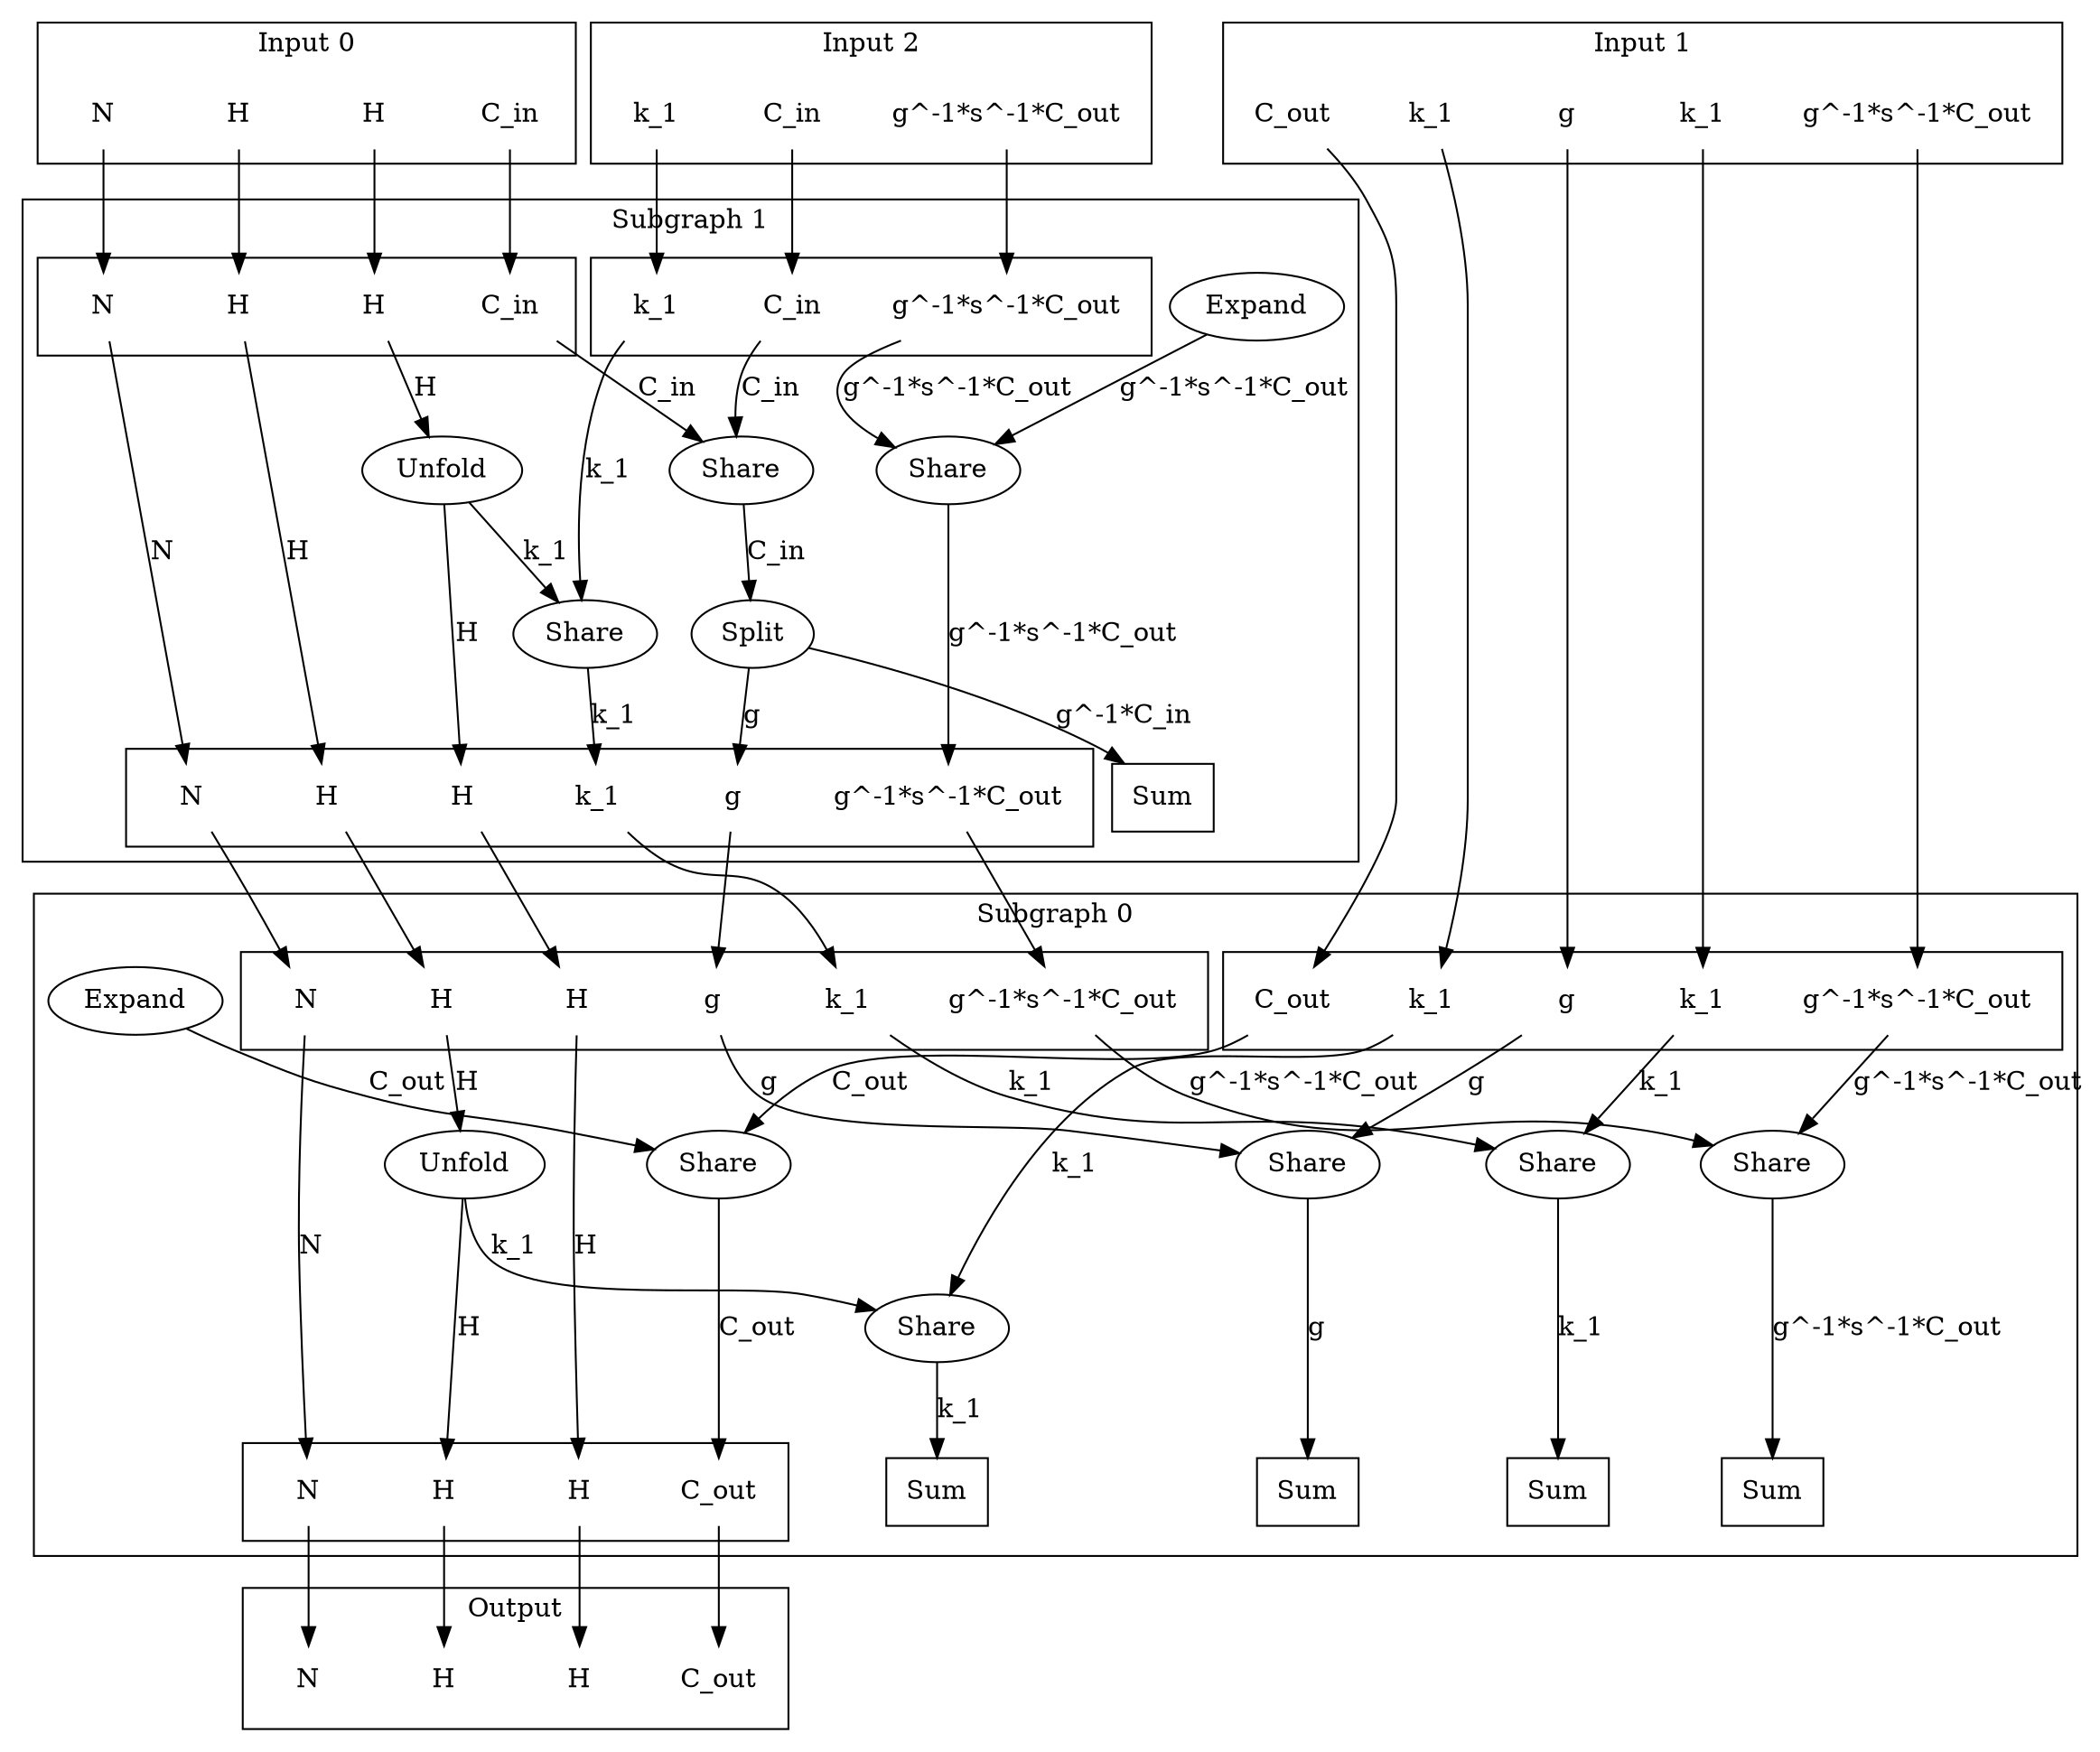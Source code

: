 digraph kernel_generated {
newrank = true;

// Stage tensor.
subgraph cluster_subgraph_0 {
    label = "Subgraph 0";
    // Reductions.
    reduce_0x7f44f8003928 [label="Sum", shape=box];
    reduce_0x7f44f8003a98 [label="Sum", shape=box];
    reduce_0x7f44f8003ab0 [label="Sum", shape=box];
    reduce_0x7f44f800ae88 [label="Sum", shape=box];
    // Output.
    subgraph cluster_subgraph_0_out {
        label = "";
        interface_0_out_0x5572df8cce60 [label="N", shape=none];
        interface_0_out_0x5572df8cce88 [label="C_out", shape=none];
        interface_0_out_0x5572df8cceb0 [label="H", shape=none];
        interface_0_out_0x5572df8cced8 [label="H", shape=none];
    }
    {
        rank = same;
        reduce_0x7f44f8003928;
        reduce_0x7f44f8003a98;
        reduce_0x7f44f8003ab0;
        reduce_0x7f44f800ae88;
        interface_0_out_0x5572df8cce60;
        interface_0_out_0x5572df8cce88;
        interface_0_out_0x5572df8cceb0;
        interface_0_out_0x5572df8cced8;
    }
    // Input 0.
    subgraph cluster_subgraph_0_in_0 {
        label = "";
        interface_0_in_0x5572df8cce60 [label="N", shape=none];
        interface_0_in_0x5572e409cd50 [label="g", shape=none];
        interface_0_in_0x5572e40b1ee8 [label="H", shape=none];
        interface_0_in_0x5572df8cced8 [label="H", shape=none];
        interface_0_in_0x5572e409cc60 [label="k_1", shape=none];
        interface_0_in_0x5572e409cda0 [label="g^-1*s^-1*C_out", shape=none];
    }
    // Input 1.
    subgraph cluster_subgraph_0_in_1 {
        label = "";
        interface_0_in_0x5572e409cb38 [label="C_out", shape=none];
        interface_0_in_0x5572e409cd68 [label="g", shape=none];
        interface_0_in_0x5572e409cc28 [label="k_1", shape=none];
        interface_0_in_0x5572e409cc78 [label="k_1", shape=none];
        interface_0_in_0x5572e409cdb8 [label="g^-1*s^-1*C_out", shape=none];
    }
    {
        rank = same;
        interface_0_in_0x5572df8cce60;
        interface_0_in_0x5572e409cd50;
        interface_0_in_0x5572e40b1ee8;
        interface_0_in_0x5572df8cced8;
        interface_0_in_0x5572e409cc60;
        interface_0_in_0x5572e409cda0;
        interface_0_in_0x5572e409cb38;
        interface_0_in_0x5572e409cd68;
        interface_0_in_0x5572e409cc28;
        interface_0_in_0x5572e409cc78;
        interface_0_in_0x5572e409cdb8;
    }
    // Op's.
    op_0x5572e409cb00 [label="Share"];
    op_0x5572e409cbf0 [label="Share"];
    op_0x5572e409cc40 [label="Share"];
    op_0x5572e409cd30 [label="Share"];
    op_0x5572e409cd80 [label="Share"];
    op_0x5572e409cfd8 [label="Expand"];
    op_0x5572e40b1ec0 [label="Unfold"];
    // Dimension's.
    interface_0_in_0x5572df8cce60 -> interface_0_out_0x5572df8cce60 [label="N"];
    op_0x5572e409cb00 -> interface_0_out_0x5572df8cce88 [label="C_out"];
    op_0x5572e40b1ec0 -> interface_0_out_0x5572df8cceb0 [label="H"];
    interface_0_in_0x5572df8cced8 -> interface_0_out_0x5572df8cced8 [label="H"];
    op_0x5572e409cfd8 -> op_0x5572e409cb00 [label="C_out"];
    interface_0_in_0x5572e409cb38 -> op_0x5572e409cb00 [label="C_out"];
    op_0x5572e40b1ec0 -> op_0x5572e409cbf0 [label="k_1"];
    interface_0_in_0x5572e409cc28 -> op_0x5572e409cbf0 [label="k_1"];
    interface_0_in_0x5572e409cc60 -> op_0x5572e409cc40 [label="k_1"];
    interface_0_in_0x5572e409cc78 -> op_0x5572e409cc40 [label="k_1"];
    interface_0_in_0x5572e409cd50 -> op_0x5572e409cd30 [label="g"];
    interface_0_in_0x5572e409cd68 -> op_0x5572e409cd30 [label="g"];
    interface_0_in_0x5572e409cda0 -> op_0x5572e409cd80 [label="g^-1*s^-1*C_out"];
    interface_0_in_0x5572e409cdb8 -> op_0x5572e409cd80 [label="g^-1*s^-1*C_out"];
    interface_0_in_0x5572e40b1ee8 -> op_0x5572e40b1ec0 [label="H"];
    op_0x5572e409cd30 -> reduce_0x7f44f8003928 [label="g"];
    op_0x5572e409cbf0 -> reduce_0x7f44f8003a98 [label="k_1"];
    op_0x5572e409cc40 -> reduce_0x7f44f8003ab0 [label="k_1"];
    op_0x5572e409cd80 -> reduce_0x7f44f800ae88 [label="g^-1*s^-1*C_out"];
}

// Stage tensor.
subgraph cluster_subgraph_1 {
    label = "Subgraph 1";
    // Reductions.
    reduce_0x7f44f8007890 [label="Sum", shape=box];
    // Output.
    subgraph cluster_subgraph_1_out {
        label = "";
        interface_1_out_0x5572df8cce60 [label="N", shape=none];
        interface_1_out_0x5572e409cd50 [label="g", shape=none];
        interface_1_out_0x5572e40b1ee8 [label="H", shape=none];
        interface_1_out_0x5572df8cced8 [label="H", shape=none];
        interface_1_out_0x5572e409cc60 [label="k_1", shape=none];
        interface_1_out_0x5572e409cda0 [label="g^-1*s^-1*C_out", shape=none];
    }
    {
        rank = same;
        reduce_0x7f44f8007890;
        interface_1_out_0x5572df8cce60;
        interface_1_out_0x5572e409cd50;
        interface_1_out_0x5572e40b1ee8;
        interface_1_out_0x5572df8cced8;
        interface_1_out_0x5572e409cc60;
        interface_1_out_0x5572e409cda0;
    }
    // Input 0.
    subgraph cluster_subgraph_1_in_0 {
        label = "";
        interface_1_in_0x5572df8cce60 [label="N", shape=none];
        interface_1_in_0x5572e409cf80 [label="C_in", shape=none];
        interface_1_in_0x5572e40b1ee8 [label="H", shape=none];
        interface_1_in_0x5572e4119368 [label="H", shape=none];
    }
    // Input 1.
    subgraph cluster_subgraph_1_in_1 {
        label = "";
        interface_1_in_0x5572e409cf98 [label="C_in", shape=none];
        interface_1_in_0x5572e40cbeb8 [label="k_1", shape=none];
        interface_1_in_0x5572e409ce08 [label="g^-1*s^-1*C_out", shape=none];
    }
    {
        rank = same;
        interface_1_in_0x5572df8cce60;
        interface_1_in_0x5572e409cf80;
        interface_1_in_0x5572e40b1ee8;
        interface_1_in_0x5572e4119368;
        interface_1_in_0x5572e409cf98;
        interface_1_in_0x5572e40cbeb8;
        interface_1_in_0x5572e409ce08;
    }
    // Op's.
    op_0x5572e409cdd0 [label="Share"];
    op_0x5572e409cf60 [label="Share"];
    op_0x5572e409d018 [label="Expand"];
    op_0x5572e40b62a0 [label="Split"];
    op_0x5572e40cbe80 [label="Share"];
    op_0x5572e4119340 [label="Unfold"];
    // Dimension's.
    interface_1_in_0x5572df8cce60 -> interface_1_out_0x5572df8cce60 [label="N"];
    op_0x5572e4119340 -> interface_1_out_0x5572df8cced8 [label="H"];
    op_0x5572e40cbe80 -> interface_1_out_0x5572e409cc60 [label="k_1"];
    op_0x5572e40b62a0 -> interface_1_out_0x5572e409cd50 [label="g"];
    op_0x5572e409cdd0 -> interface_1_out_0x5572e409cda0 [label="g^-1*s^-1*C_out"];
    op_0x5572e409d018 -> op_0x5572e409cdd0 [label="g^-1*s^-1*C_out"];
    interface_1_in_0x5572e409ce08 -> op_0x5572e409cdd0 [label="g^-1*s^-1*C_out"];
    interface_1_in_0x5572e409cf80 -> op_0x5572e409cf60 [label="C_in"];
    interface_1_in_0x5572e409cf98 -> op_0x5572e409cf60 [label="C_in"];
    interface_1_in_0x5572e40b1ee8 -> interface_1_out_0x5572e40b1ee8 [label="H"];
    op_0x5572e409cf60 -> op_0x5572e40b62a0 [label="C_in"];
    op_0x5572e4119340 -> op_0x5572e40cbe80 [label="k_1"];
    interface_1_in_0x5572e40cbeb8 -> op_0x5572e40cbe80 [label="k_1"];
    interface_1_in_0x5572e4119368 -> op_0x5572e4119340 [label="H"];
    op_0x5572e40b62a0 -> reduce_0x7f44f8007890 [label="g^-1*C_in"];
}

// Input tensor.
subgraph cluster_subgraph_2 {
    label = "Input 0";
    interface_2_out_0x5572df8cce60 [label="N", shape=none];
    interface_2_out_0x5572e409cf80 [label="C_in", shape=none];
    interface_2_out_0x5572e40b1ee8 [label="H", shape=none];
    interface_2_out_0x5572e4119368 [label="H", shape=none];
}

interface_2_out_0x5572df8cce60 -> interface_1_in_0x5572df8cce60;
interface_2_out_0x5572e409cf80 -> interface_1_in_0x5572e409cf80;
interface_2_out_0x5572e40b1ee8 -> interface_1_in_0x5572e40b1ee8;
interface_2_out_0x5572e4119368 -> interface_1_in_0x5572e4119368;

// Input tensor.
subgraph cluster_subgraph_3 {
    label = "Input 2";
    interface_3_out_0x5572e409cf98 [label="C_in", shape=none];
    interface_3_out_0x5572e40cbeb8 [label="k_1", shape=none];
    interface_3_out_0x5572e409ce08 [label="g^-1*s^-1*C_out", shape=none];
}

interface_3_out_0x5572e409cf98 -> interface_1_in_0x5572e409cf98;
interface_3_out_0x5572e40cbeb8 -> interface_1_in_0x5572e40cbeb8;
interface_3_out_0x5572e409ce08 -> interface_1_in_0x5572e409ce08;

interface_1_out_0x5572df8cce60 -> interface_0_in_0x5572df8cce60;
interface_1_out_0x5572e409cd50 -> interface_0_in_0x5572e409cd50;
interface_1_out_0x5572e40b1ee8 -> interface_0_in_0x5572e40b1ee8;
interface_1_out_0x5572df8cced8 -> interface_0_in_0x5572df8cced8;
interface_1_out_0x5572e409cc60 -> interface_0_in_0x5572e409cc60;
interface_1_out_0x5572e409cda0 -> interface_0_in_0x5572e409cda0;

// Input tensor.
subgraph cluster_subgraph_4 {
    label = "Input 1";
    interface_4_out_0x5572e409cb38 [label="C_out", shape=none];
    interface_4_out_0x5572e409cd68 [label="g", shape=none];
    interface_4_out_0x5572e409cc28 [label="k_1", shape=none];
    interface_4_out_0x5572e409cc78 [label="k_1", shape=none];
    interface_4_out_0x5572e409cdb8 [label="g^-1*s^-1*C_out", shape=none];
}

interface_4_out_0x5572e409cb38 -> interface_0_in_0x5572e409cb38;
interface_4_out_0x5572e409cd68 -> interface_0_in_0x5572e409cd68;
interface_4_out_0x5572e409cc28 -> interface_0_in_0x5572e409cc28;
interface_4_out_0x5572e409cc78 -> interface_0_in_0x5572e409cc78;
interface_4_out_0x5572e409cdb8 -> interface_0_in_0x5572e409cdb8;

{
    rank = same;
    interface_2_out_0x5572df8cce60;
    interface_2_out_0x5572e409cf80;
    interface_2_out_0x5572e40b1ee8;
    interface_2_out_0x5572e4119368;
    interface_4_out_0x5572e409cb38;
    interface_4_out_0x5572e409cd68;
    interface_4_out_0x5572e409cc28;
    interface_4_out_0x5572e409cc78;
    interface_4_out_0x5572e409cdb8;
    interface_3_out_0x5572e409cf98;
    interface_3_out_0x5572e40cbeb8;
    interface_3_out_0x5572e409ce08;
}
subgraph cluster_subgraph_output {
    label = "Output";
    interface_5_in_0x5572df8cce60 [label="N", shape=none];
    interface_5_in_0x5572df8cce88 [label="C_out", shape=none];
    interface_5_in_0x5572df8cceb0 [label="H", shape=none];
    interface_5_in_0x5572df8cced8 [label="H", shape=none];
}
interface_0_out_0x5572df8cce60 -> interface_5_in_0x5572df8cce60;
interface_0_out_0x5572df8cce88 -> interface_5_in_0x5572df8cce88;
interface_0_out_0x5572df8cceb0 -> interface_5_in_0x5572df8cceb0;
interface_0_out_0x5572df8cced8 -> interface_5_in_0x5572df8cced8;

}

